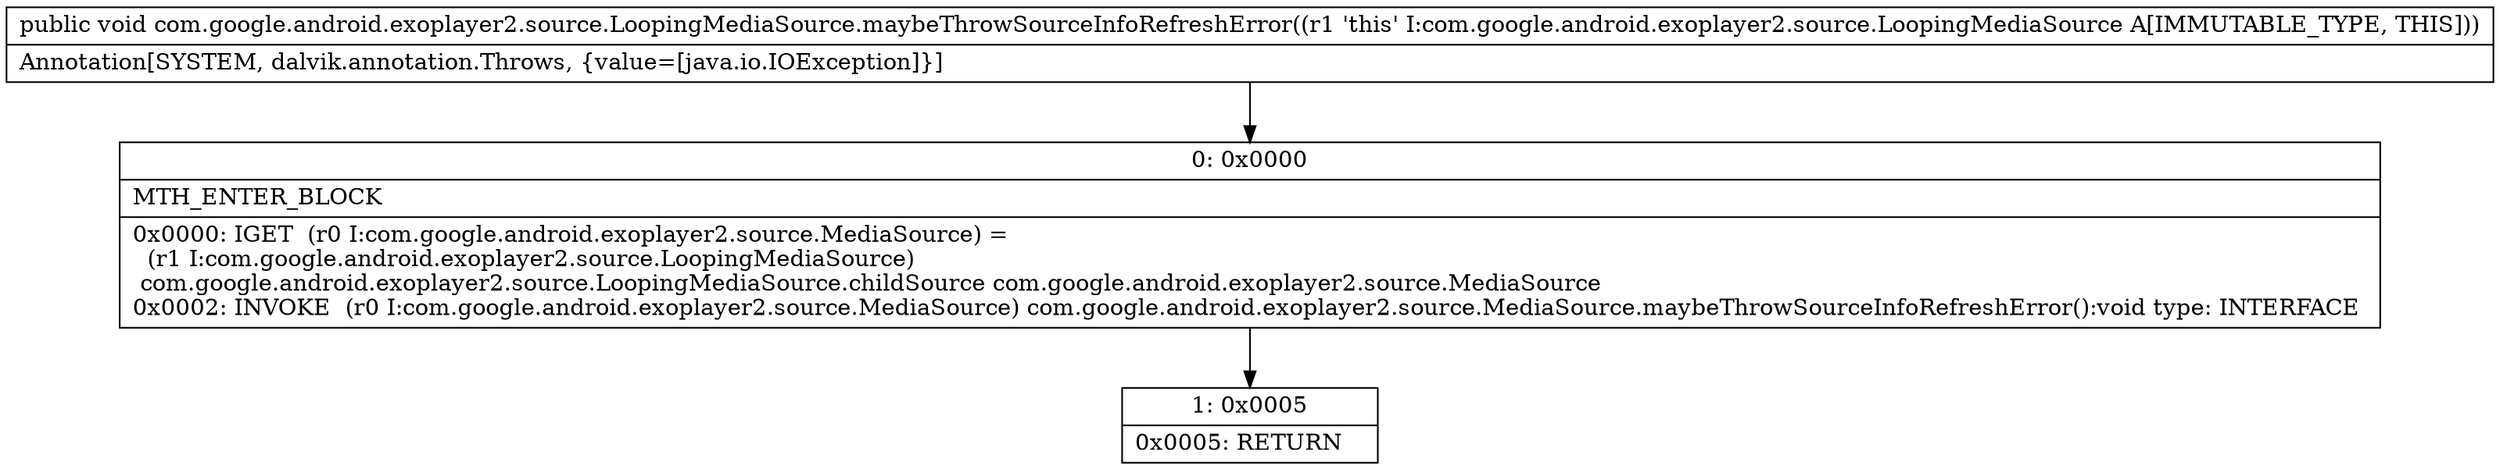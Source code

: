 digraph "CFG forcom.google.android.exoplayer2.source.LoopingMediaSource.maybeThrowSourceInfoRefreshError()V" {
Node_0 [shape=record,label="{0\:\ 0x0000|MTH_ENTER_BLOCK\l|0x0000: IGET  (r0 I:com.google.android.exoplayer2.source.MediaSource) = \l  (r1 I:com.google.android.exoplayer2.source.LoopingMediaSource)\l com.google.android.exoplayer2.source.LoopingMediaSource.childSource com.google.android.exoplayer2.source.MediaSource \l0x0002: INVOKE  (r0 I:com.google.android.exoplayer2.source.MediaSource) com.google.android.exoplayer2.source.MediaSource.maybeThrowSourceInfoRefreshError():void type: INTERFACE \l}"];
Node_1 [shape=record,label="{1\:\ 0x0005|0x0005: RETURN   \l}"];
MethodNode[shape=record,label="{public void com.google.android.exoplayer2.source.LoopingMediaSource.maybeThrowSourceInfoRefreshError((r1 'this' I:com.google.android.exoplayer2.source.LoopingMediaSource A[IMMUTABLE_TYPE, THIS]))  | Annotation[SYSTEM, dalvik.annotation.Throws, \{value=[java.io.IOException]\}]\l}"];
MethodNode -> Node_0;
Node_0 -> Node_1;
}


